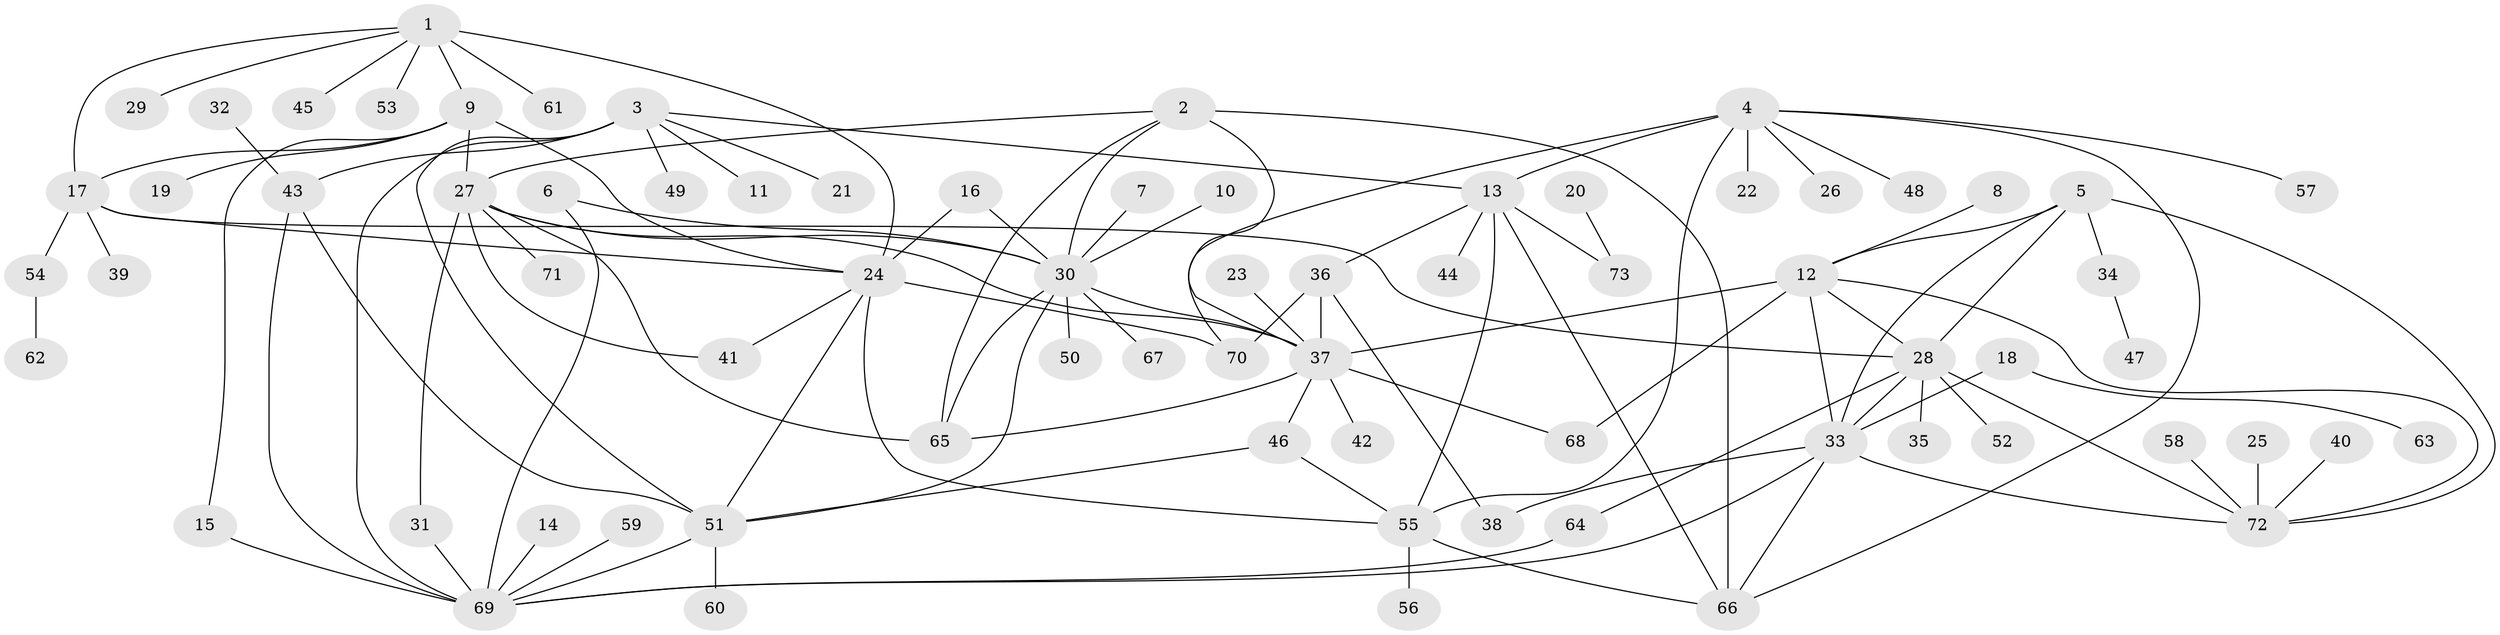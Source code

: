 // original degree distribution, {10: 0.009615384615384616, 8: 0.0673076923076923, 7: 0.019230769230769232, 5: 0.038461538461538464, 9: 0.04807692307692308, 6: 0.019230769230769232, 11: 0.009615384615384616, 12: 0.019230769230769232, 4: 0.019230769230769232, 3: 0.038461538461538464, 2: 0.19230769230769232, 1: 0.5192307692307693}
// Generated by graph-tools (version 1.1) at 2025/37/03/04/25 23:37:42]
// undirected, 73 vertices, 112 edges
graph export_dot {
  node [color=gray90,style=filled];
  1;
  2;
  3;
  4;
  5;
  6;
  7;
  8;
  9;
  10;
  11;
  12;
  13;
  14;
  15;
  16;
  17;
  18;
  19;
  20;
  21;
  22;
  23;
  24;
  25;
  26;
  27;
  28;
  29;
  30;
  31;
  32;
  33;
  34;
  35;
  36;
  37;
  38;
  39;
  40;
  41;
  42;
  43;
  44;
  45;
  46;
  47;
  48;
  49;
  50;
  51;
  52;
  53;
  54;
  55;
  56;
  57;
  58;
  59;
  60;
  61;
  62;
  63;
  64;
  65;
  66;
  67;
  68;
  69;
  70;
  71;
  72;
  73;
  1 -- 9 [weight=2.0];
  1 -- 17 [weight=2.0];
  1 -- 24 [weight=2.0];
  1 -- 29 [weight=1.0];
  1 -- 45 [weight=1.0];
  1 -- 53 [weight=1.0];
  1 -- 61 [weight=1.0];
  2 -- 27 [weight=1.0];
  2 -- 30 [weight=1.0];
  2 -- 37 [weight=1.0];
  2 -- 65 [weight=1.0];
  2 -- 66 [weight=2.0];
  3 -- 11 [weight=1.0];
  3 -- 13 [weight=1.0];
  3 -- 21 [weight=1.0];
  3 -- 43 [weight=2.0];
  3 -- 49 [weight=1.0];
  3 -- 51 [weight=2.0];
  3 -- 69 [weight=2.0];
  4 -- 13 [weight=2.0];
  4 -- 22 [weight=1.0];
  4 -- 26 [weight=1.0];
  4 -- 48 [weight=1.0];
  4 -- 55 [weight=2.0];
  4 -- 57 [weight=1.0];
  4 -- 66 [weight=2.0];
  4 -- 70 [weight=1.0];
  5 -- 12 [weight=1.0];
  5 -- 28 [weight=1.0];
  5 -- 33 [weight=1.0];
  5 -- 34 [weight=1.0];
  5 -- 72 [weight=1.0];
  6 -- 30 [weight=1.0];
  6 -- 69 [weight=1.0];
  7 -- 30 [weight=1.0];
  8 -- 12 [weight=1.0];
  9 -- 15 [weight=1.0];
  9 -- 17 [weight=1.0];
  9 -- 19 [weight=1.0];
  9 -- 24 [weight=1.0];
  9 -- 27 [weight=1.0];
  10 -- 30 [weight=1.0];
  12 -- 28 [weight=1.0];
  12 -- 33 [weight=1.0];
  12 -- 37 [weight=1.0];
  12 -- 68 [weight=1.0];
  12 -- 72 [weight=1.0];
  13 -- 36 [weight=1.0];
  13 -- 44 [weight=1.0];
  13 -- 55 [weight=1.0];
  13 -- 66 [weight=1.0];
  13 -- 73 [weight=1.0];
  14 -- 69 [weight=1.0];
  15 -- 69 [weight=1.0];
  16 -- 24 [weight=1.0];
  16 -- 30 [weight=1.0];
  17 -- 24 [weight=1.0];
  17 -- 28 [weight=1.0];
  17 -- 39 [weight=1.0];
  17 -- 54 [weight=1.0];
  18 -- 33 [weight=1.0];
  18 -- 63 [weight=1.0];
  20 -- 73 [weight=1.0];
  23 -- 37 [weight=1.0];
  24 -- 41 [weight=1.0];
  24 -- 51 [weight=1.0];
  24 -- 55 [weight=1.0];
  24 -- 70 [weight=1.0];
  25 -- 72 [weight=1.0];
  27 -- 30 [weight=1.0];
  27 -- 31 [weight=1.0];
  27 -- 37 [weight=1.0];
  27 -- 41 [weight=1.0];
  27 -- 65 [weight=1.0];
  27 -- 71 [weight=1.0];
  28 -- 33 [weight=1.0];
  28 -- 35 [weight=1.0];
  28 -- 52 [weight=1.0];
  28 -- 64 [weight=1.0];
  28 -- 72 [weight=1.0];
  30 -- 37 [weight=1.0];
  30 -- 50 [weight=1.0];
  30 -- 51 [weight=1.0];
  30 -- 65 [weight=1.0];
  30 -- 67 [weight=1.0];
  31 -- 69 [weight=1.0];
  32 -- 43 [weight=1.0];
  33 -- 38 [weight=1.0];
  33 -- 66 [weight=1.0];
  33 -- 69 [weight=1.0];
  33 -- 72 [weight=1.0];
  34 -- 47 [weight=1.0];
  36 -- 37 [weight=1.0];
  36 -- 38 [weight=1.0];
  36 -- 70 [weight=1.0];
  37 -- 42 [weight=1.0];
  37 -- 46 [weight=1.0];
  37 -- 65 [weight=1.0];
  37 -- 68 [weight=1.0];
  40 -- 72 [weight=1.0];
  43 -- 51 [weight=1.0];
  43 -- 69 [weight=1.0];
  46 -- 51 [weight=1.0];
  46 -- 55 [weight=1.0];
  51 -- 60 [weight=1.0];
  51 -- 69 [weight=1.0];
  54 -- 62 [weight=1.0];
  55 -- 56 [weight=1.0];
  55 -- 66 [weight=1.0];
  58 -- 72 [weight=1.0];
  59 -- 69 [weight=1.0];
  64 -- 69 [weight=1.0];
}
